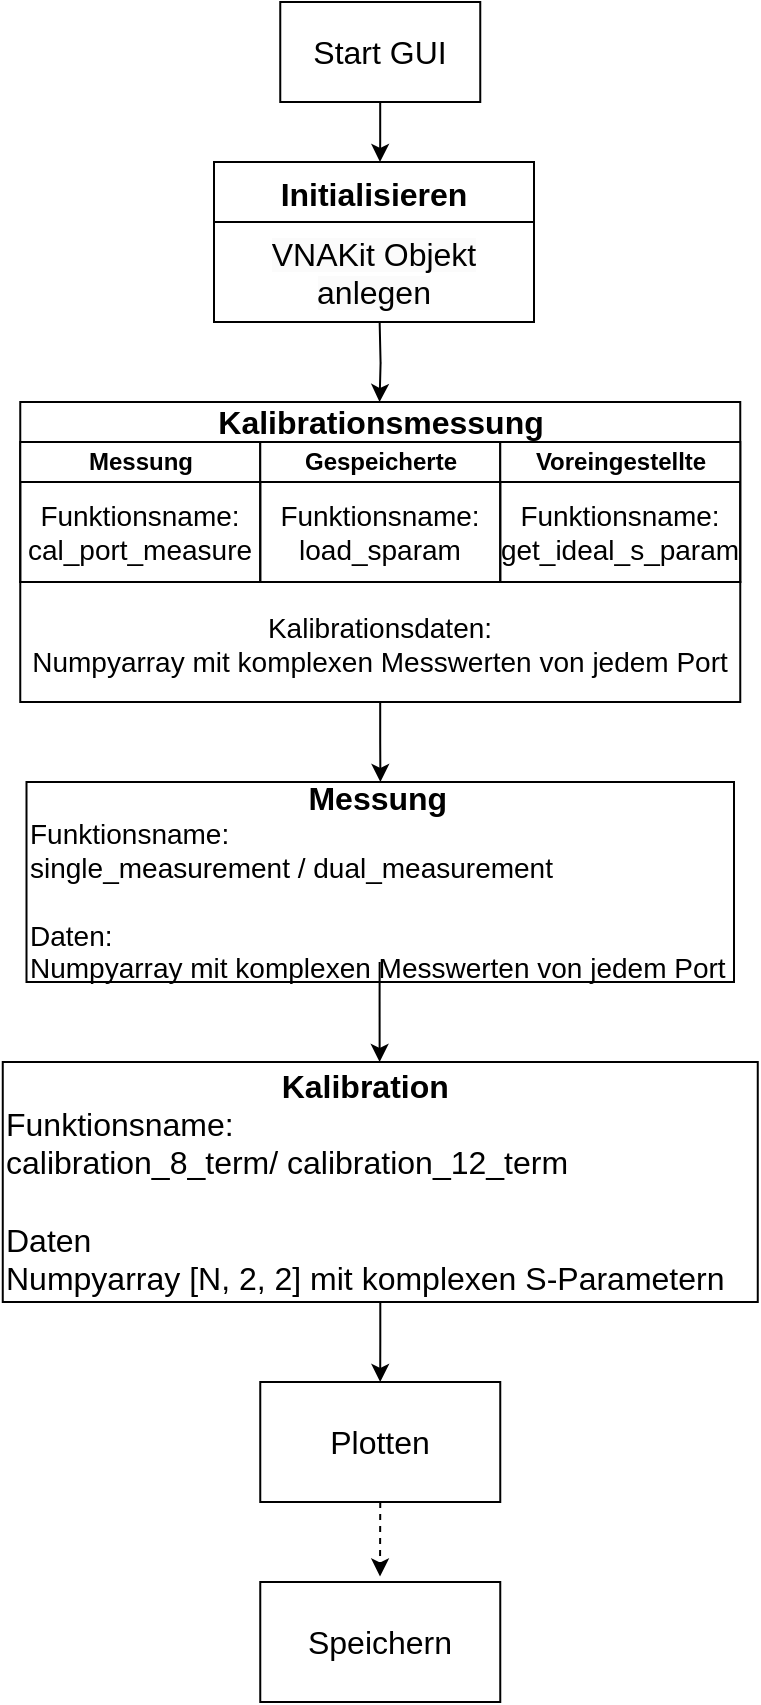<mxfile version="24.6.4" type="device">
  <diagram id="C5RBs43oDa-KdzZeNtuy" name="Page-1">
    <mxGraphModel dx="2440" dy="1408" grid="1" gridSize="10" guides="1" tooltips="1" connect="1" arrows="1" fold="1" page="1" pageScale="1" pageWidth="827" pageHeight="1169" math="0" shadow="0">
      <root>
        <mxCell id="WIyWlLk6GJQsqaUBKTNV-0" />
        <mxCell id="WIyWlLk6GJQsqaUBKTNV-1" parent="WIyWlLk6GJQsqaUBKTNV-0" />
        <mxCell id="2CXnayc6NnahpAtSQl0N-34" value="&lt;div style=&quot;text-align: center; font-size: 16px;&quot;&gt;&lt;span style=&quot;background-color: initial; font-size: 16px;&quot;&gt;&lt;b style=&quot;font-size: 16px;&quot;&gt;Messung&lt;/b&gt;&lt;/span&gt;&lt;/div&gt;&lt;div style=&quot;font-size: 14px;&quot;&gt;&lt;font style=&quot;font-size: 14px;&quot;&gt;Funktionsname:&lt;/font&gt;&lt;/div&gt;&lt;div style=&quot;font-size: 14px;&quot;&gt;&lt;font style=&quot;font-size: 14px;&quot;&gt;single_measurement / dual_measuremen&lt;span style=&quot;background-color: initial;&quot;&gt;t&lt;/span&gt;&lt;/font&gt;&lt;/div&gt;&lt;div style=&quot;font-size: 14px;&quot;&gt;&lt;span style=&quot;background-color: initial;&quot;&gt;&lt;font style=&quot;font-size: 14px;&quot;&gt;&lt;br style=&quot;&quot;&gt;&lt;/font&gt;&lt;/span&gt;&lt;/div&gt;&lt;div style=&quot;font-size: 14px;&quot;&gt;&lt;div style=&quot;&quot;&gt;&lt;span style=&quot;background-color: initial;&quot;&gt;&lt;font style=&quot;font-size: 14px;&quot;&gt;Daten:&lt;/font&gt;&lt;/span&gt;&lt;/div&gt;&lt;div style=&quot;&quot;&gt;&lt;font style=&quot;font-size: 14px;&quot;&gt;Numpyarray mit komplexen Messwerten von jedem Port&lt;/font&gt;&lt;/div&gt;&lt;/div&gt;" style="rounded=0;whiteSpace=wrap;html=1;align=left;fontSize=16;" parent="WIyWlLk6GJQsqaUBKTNV-1" vertex="1">
          <mxGeometry x="266.25" y="500" width="353.75" height="100" as="geometry" />
        </mxCell>
        <mxCell id="2CXnayc6NnahpAtSQl0N-47" value="" style="edgeStyle=orthogonalEdgeStyle;rounded=0;orthogonalLoop=1;jettySize=auto;html=1;dashed=1;exitX=0.5;exitY=1;exitDx=0;exitDy=0;entryX=0.499;entryY=-0.046;entryDx=0;entryDy=0;entryPerimeter=0;fontSize=16;" parent="WIyWlLk6GJQsqaUBKTNV-1" source="eH-cV_e9smiTX8dmG5Cn-54" edge="1" target="eH-cV_e9smiTX8dmG5Cn-55">
          <mxGeometry relative="1" as="geometry">
            <mxPoint x="442.88" y="905" as="targetPoint" />
            <mxPoint x="442.88" y="860" as="sourcePoint" />
          </mxGeometry>
        </mxCell>
        <mxCell id="eH-cV_e9smiTX8dmG5Cn-51" value="" style="edgeStyle=orthogonalEdgeStyle;rounded=0;orthogonalLoop=1;jettySize=auto;html=1;exitX=0.5;exitY=1;exitDx=0;exitDy=0;fontSize=16;" edge="1" parent="WIyWlLk6GJQsqaUBKTNV-1">
          <mxGeometry relative="1" as="geometry">
            <mxPoint x="442.82" y="590" as="sourcePoint" />
            <mxPoint x="442.82" y="640" as="targetPoint" />
            <Array as="points">
              <mxPoint x="443.07" y="610" />
              <mxPoint x="443.07" y="610" />
            </Array>
          </mxGeometry>
        </mxCell>
        <mxCell id="eH-cV_e9smiTX8dmG5Cn-56" value="" style="edgeStyle=orthogonalEdgeStyle;rounded=0;orthogonalLoop=1;jettySize=auto;html=1;fontSize=16;" edge="1" parent="WIyWlLk6GJQsqaUBKTNV-1" source="eH-cV_e9smiTX8dmG5Cn-52" target="eH-cV_e9smiTX8dmG5Cn-54">
          <mxGeometry relative="1" as="geometry" />
        </mxCell>
        <mxCell id="eH-cV_e9smiTX8dmG5Cn-52" value="&lt;div style=&quot;text-align: center; font-size: 16px;&quot;&gt;&lt;b style=&quot;font-size: 16px;&quot;&gt;Kalibration&lt;/b&gt;&lt;/div&gt;&lt;div style=&quot;font-size: 16px;&quot;&gt;Funktionsname:&amp;nbsp;&lt;/div&gt;&lt;div style=&quot;font-size: 16px;&quot;&gt;calibration_8_term/&amp;nbsp;&lt;span style=&quot;background-color: initial; font-size: 16px;&quot;&gt;calibration_12_term&lt;/span&gt;&lt;/div&gt;&lt;div style=&quot;font-size: 16px;&quot;&gt;&lt;span style=&quot;background-color: initial; font-size: 16px;&quot;&gt;&lt;br style=&quot;font-size: 16px;&quot;&gt;&lt;/span&gt;&lt;/div&gt;&lt;div style=&quot;font-size: 16px;&quot;&gt;Daten&lt;/div&gt;&lt;div style=&quot;font-size: 16px;&quot;&gt;Numpyarray [N, 2, 2] mit komplexen S-Parametern&lt;/div&gt;" style="rounded=0;whiteSpace=wrap;html=1;align=left;fontSize=16;" vertex="1" parent="WIyWlLk6GJQsqaUBKTNV-1">
          <mxGeometry x="254.38" y="640" width="377.5" height="120" as="geometry" />
        </mxCell>
        <mxCell id="eH-cV_e9smiTX8dmG5Cn-54" value="&lt;span style=&quot;text-wrap: nowrap; font-size: 16px;&quot;&gt;Plotten&lt;/span&gt;" style="rounded=0;whiteSpace=wrap;html=1;fontSize=16;" vertex="1" parent="WIyWlLk6GJQsqaUBKTNV-1">
          <mxGeometry x="383.13" y="800" width="120" height="60" as="geometry" />
        </mxCell>
        <mxCell id="eH-cV_e9smiTX8dmG5Cn-55" value="&lt;span style=&quot;text-wrap: nowrap; font-size: 16px;&quot;&gt;Speichern&lt;/span&gt;" style="rounded=0;whiteSpace=wrap;html=1;fontSize=16;" vertex="1" parent="WIyWlLk6GJQsqaUBKTNV-1">
          <mxGeometry x="383.13" y="900" width="120" height="60" as="geometry" />
        </mxCell>
        <mxCell id="eH-cV_e9smiTX8dmG5Cn-69" value="" style="edgeStyle=orthogonalEdgeStyle;rounded=0;orthogonalLoop=1;jettySize=auto;html=1;" edge="1" parent="WIyWlLk6GJQsqaUBKTNV-1" source="eH-cV_e9smiTX8dmG5Cn-49" target="2CXnayc6NnahpAtSQl0N-34">
          <mxGeometry relative="1" as="geometry" />
        </mxCell>
        <mxCell id="eH-cV_e9smiTX8dmG5Cn-79" value="" style="group" vertex="1" connectable="0" parent="WIyWlLk6GJQsqaUBKTNV-1">
          <mxGeometry x="263.13" y="310" width="360" height="150" as="geometry" />
        </mxCell>
        <mxCell id="eH-cV_e9smiTX8dmG5Cn-70" value="&lt;font style=&quot;font-size: 16px;&quot;&gt;Kalibrationsmessung&lt;/font&gt;" style="swimlane;childLayout=stackLayout;resizeParent=1;resizeParentMax=0;startSize=20;html=1;verticalAlign=middle;" vertex="1" parent="eH-cV_e9smiTX8dmG5Cn-79">
          <mxGeometry width="360" height="90" as="geometry" />
        </mxCell>
        <mxCell id="eH-cV_e9smiTX8dmG5Cn-71" value="Messung" style="swimlane;startSize=20;html=1;" vertex="1" parent="eH-cV_e9smiTX8dmG5Cn-70">
          <mxGeometry y="20" width="120" height="70" as="geometry" />
        </mxCell>
        <mxCell id="eH-cV_e9smiTX8dmG5Cn-76" value="&lt;font style=&quot;font-size: 14px;&quot;&gt;Funktionsname:&lt;/font&gt;&lt;div style=&quot;font-size: 14px;&quot;&gt;&lt;font style=&quot;font-size: 14px;&quot;&gt;cal_port_measure&lt;/font&gt;&lt;/div&gt;" style="text;strokeColor=none;align=center;fillColor=none;html=1;verticalAlign=middle;whiteSpace=wrap;rounded=0;" vertex="1" parent="eH-cV_e9smiTX8dmG5Cn-71">
          <mxGeometry y="20" width="120" height="50" as="geometry" />
        </mxCell>
        <mxCell id="eH-cV_e9smiTX8dmG5Cn-72" value="Gespeicherte" style="swimlane;startSize=20;html=1;" vertex="1" parent="eH-cV_e9smiTX8dmG5Cn-70">
          <mxGeometry x="120" y="20" width="120" height="70" as="geometry" />
        </mxCell>
        <mxCell id="eH-cV_e9smiTX8dmG5Cn-77" value="&lt;font style=&quot;font-size: 14px;&quot;&gt;Funktionsname:&lt;/font&gt;&lt;div style=&quot;font-size: 14px;&quot;&gt;&lt;font style=&quot;font-size: 14px;&quot;&gt;load_sparam&lt;/font&gt;&lt;/div&gt;" style="text;strokeColor=none;align=center;fillColor=none;html=1;verticalAlign=middle;whiteSpace=wrap;rounded=0;" vertex="1" parent="eH-cV_e9smiTX8dmG5Cn-72">
          <mxGeometry y="20" width="120" height="50" as="geometry" />
        </mxCell>
        <mxCell id="eH-cV_e9smiTX8dmG5Cn-73" value="Voreingestellte" style="swimlane;startSize=20;html=1;" vertex="1" parent="eH-cV_e9smiTX8dmG5Cn-70">
          <mxGeometry x="240" y="20" width="120" height="70" as="geometry" />
        </mxCell>
        <mxCell id="eH-cV_e9smiTX8dmG5Cn-78" value="&lt;font style=&quot;font-size: 14px;&quot;&gt;Funktionsname:&lt;/font&gt;&lt;div style=&quot;font-size: 14px;&quot;&gt;&lt;font style=&quot;font-size: 14px;&quot;&gt;get_ideal_s_param&lt;/font&gt;&lt;/div&gt;" style="text;strokeColor=none;align=center;fillColor=none;html=1;verticalAlign=middle;whiteSpace=wrap;rounded=0;" vertex="1" parent="eH-cV_e9smiTX8dmG5Cn-73">
          <mxGeometry y="20" width="120" height="50" as="geometry" />
        </mxCell>
        <mxCell id="eH-cV_e9smiTX8dmG5Cn-49" value="&lt;font style=&quot;font-size: 14px;&quot;&gt;Kalibrationsdaten:&lt;/font&gt;&lt;div style=&quot;font-size: 14px;&quot;&gt;&lt;font style=&quot;font-size: 14px;&quot;&gt;Numpyarray mit komplexen Messwerten von jedem Port&lt;/font&gt;&lt;/div&gt;" style="rounded=0;whiteSpace=wrap;html=1;fontSize=16;" vertex="1" parent="eH-cV_e9smiTX8dmG5Cn-79">
          <mxGeometry y="90" width="360" height="60" as="geometry" />
        </mxCell>
        <mxCell id="eH-cV_e9smiTX8dmG5Cn-81" value="" style="edgeStyle=orthogonalEdgeStyle;rounded=0;orthogonalLoop=1;jettySize=auto;html=1;" edge="1" parent="WIyWlLk6GJQsqaUBKTNV-1" source="2CXnayc6NnahpAtSQl0N-0">
          <mxGeometry relative="1" as="geometry">
            <mxPoint x="443" y="190" as="targetPoint" />
          </mxGeometry>
        </mxCell>
        <mxCell id="2CXnayc6NnahpAtSQl0N-0" value="Start GUI" style="rounded=0;whiteSpace=wrap;html=1;fontSize=16;" parent="WIyWlLk6GJQsqaUBKTNV-1" vertex="1">
          <mxGeometry x="393.13" y="110" width="100" height="50" as="geometry" />
        </mxCell>
        <mxCell id="eH-cV_e9smiTX8dmG5Cn-57" value="" style="rounded=0;whiteSpace=wrap;html=1;fontSize=16;" vertex="1" parent="WIyWlLk6GJQsqaUBKTNV-1">
          <mxGeometry x="360" y="190" width="160" height="80" as="geometry" />
        </mxCell>
        <mxCell id="eH-cV_e9smiTX8dmG5Cn-59" value="&lt;div style=&quot;font-size: 16px;&quot;&gt;&lt;b&gt;Initialisieren&lt;/b&gt;&lt;/div&gt;&lt;div style=&quot;font-size: 16px;&quot;&gt;&lt;b&gt;&lt;br style=&quot;font-size: 16px;&quot;&gt;&lt;/b&gt;&lt;/div&gt;&lt;div style=&quot;font-size: 16px;&quot;&gt;&lt;br&gt;&lt;/div&gt;" style="text;whiteSpace=wrap;html=1;align=center;fontSize=16;" vertex="1" parent="WIyWlLk6GJQsqaUBKTNV-1">
          <mxGeometry x="360" y="190" width="160" height="30" as="geometry" />
        </mxCell>
        <mxCell id="eH-cV_e9smiTX8dmG5Cn-62" value="" style="rounded=0;whiteSpace=wrap;html=1;" vertex="1" parent="WIyWlLk6GJQsqaUBKTNV-1">
          <mxGeometry x="360" y="220" width="160" height="50" as="geometry" />
        </mxCell>
        <mxCell id="eH-cV_e9smiTX8dmG5Cn-63" value="&lt;span style=&quot;color: rgb(0, 0, 0); font-family: Helvetica; font-size: 16px; font-style: normal; font-variant-ligatures: normal; font-variant-caps: normal; font-weight: 400; letter-spacing: normal; orphans: 2; text-indent: 0px; text-transform: none; widows: 2; word-spacing: 0px; -webkit-text-stroke-width: 0px; white-space: normal; background-color: rgb(251, 251, 251); text-decoration-thickness: initial; text-decoration-style: initial; text-decoration-color: initial; float: none; display: inline !important;&quot;&gt;VNAKit Objekt anlegen&lt;/span&gt;" style="text;whiteSpace=wrap;html=1;align=center;" vertex="1" parent="WIyWlLk6GJQsqaUBKTNV-1">
          <mxGeometry x="360" y="220" width="160" height="50" as="geometry" />
        </mxCell>
        <mxCell id="eH-cV_e9smiTX8dmG5Cn-11" value="" style="edgeStyle=orthogonalEdgeStyle;rounded=0;orthogonalLoop=1;jettySize=auto;html=1;fontSize=16;" edge="1" parent="WIyWlLk6GJQsqaUBKTNV-1">
          <mxGeometry relative="1" as="geometry">
            <mxPoint x="442.827" y="270" as="sourcePoint" />
            <mxPoint x="442.79" y="310" as="targetPoint" />
          </mxGeometry>
        </mxCell>
      </root>
    </mxGraphModel>
  </diagram>
</mxfile>
